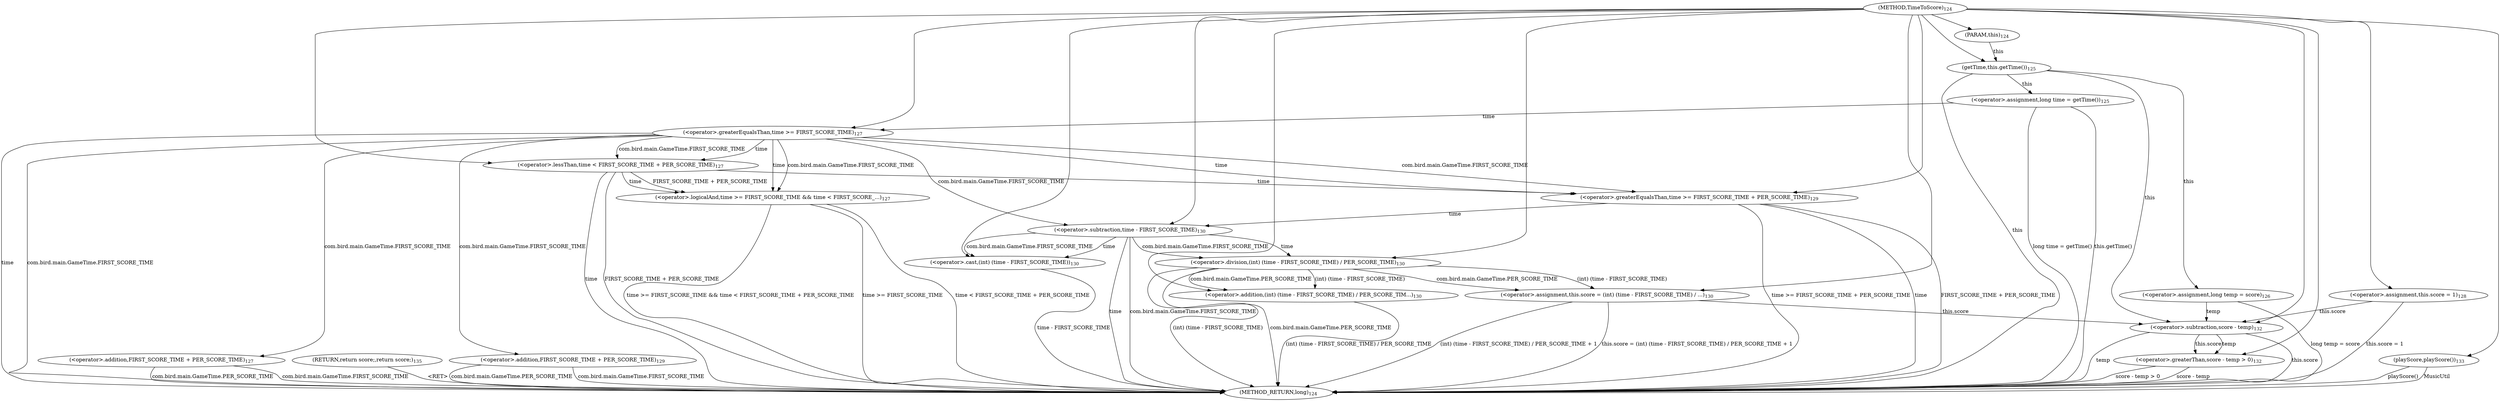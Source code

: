digraph "TimeToScore" {  
"358" [label = <(METHOD,TimeToScore)<SUB>124</SUB>> ]
"438" [label = <(METHOD_RETURN,long)<SUB>124</SUB>> ]
"13" [label = <(PARAM,this)<SUB>124</SUB>> ]
"361" [label = <(&lt;operator&gt;.assignment,long time = getTime())<SUB>125</SUB>> ]
"365" [label = <(&lt;operator&gt;.assignment,long temp = score)<SUB>126</SUB>> ]
"432" [label = <(RETURN,return score;,return score;)<SUB>135</SUB>> ]
"361" [label = <(&lt;operator&gt;.assignment,long time = getTime())<SUB>125</SUB>> ]
"361" [label = <(&lt;operator&gt;.assignment,long time = getTime())<SUB>125</SUB>> ]
"365" [label = <(&lt;operator&gt;.assignment,long temp = score)<SUB>126</SUB>> ]
"365" [label = <(&lt;operator&gt;.assignment,long temp = score)<SUB>126</SUB>> ]
"371" [label = <(&lt;operator&gt;.logicalAnd,time &gt;= FIRST_SCORE_TIME &amp;&amp; time &lt; FIRST_SCORE_...)<SUB>127</SUB>> ]
"422" [label = <(&lt;operator&gt;.greaterThan,score - temp &gt; 0)<SUB>132</SUB>> ]
"363" [label = <(getTime,this.getTime())<SUB>125</SUB>> ]
"371" [label = <(&lt;operator&gt;.logicalAnd,time &gt;= FIRST_SCORE_TIME &amp;&amp; time &lt; FIRST_SCORE_...)<SUB>127</SUB>> ]
"371" [label = <(&lt;operator&gt;.logicalAnd,time &gt;= FIRST_SCORE_TIME &amp;&amp; time &lt; FIRST_SCORE_...)<SUB>127</SUB>> ]
"387" [label = <(&lt;operator&gt;.assignment,this.score = 1)<SUB>128</SUB>> ]
"422" [label = <(&lt;operator&gt;.greaterThan,score - temp &gt; 0)<SUB>132</SUB>> ]
"422" [label = <(&lt;operator&gt;.greaterThan,score - temp &gt; 0)<SUB>132</SUB>> ]
"430" [label = <(playScore,playScore())<SUB>133</SUB>> ]
"372" [label = <(&lt;operator&gt;.greaterEqualsThan,time &gt;= FIRST_SCORE_TIME)<SUB>127</SUB>> ]
"372" [label = <(&lt;operator&gt;.greaterEqualsThan,time &gt;= FIRST_SCORE_TIME)<SUB>127</SUB>> ]
"377" [label = <(&lt;operator&gt;.lessThan,time &lt; FIRST_SCORE_TIME + PER_SCORE_TIME)<SUB>127</SUB>> ]
"377" [label = <(&lt;operator&gt;.lessThan,time &lt; FIRST_SCORE_TIME + PER_SCORE_TIME)<SUB>127</SUB>> ]
"387" [label = <(&lt;operator&gt;.assignment,this.score = 1)<SUB>128</SUB>> ]
"387" [label = <(&lt;operator&gt;.assignment,this.score = 1)<SUB>128</SUB>> ]
"394" [label = <(&lt;operator&gt;.greaterEqualsThan,time &gt;= FIRST_SCORE_TIME + PER_SCORE_TIME)<SUB>129</SUB>> ]
"423" [label = <(&lt;operator&gt;.subtraction,score - temp)<SUB>132</SUB>> ]
"423" [label = <(&lt;operator&gt;.subtraction,score - temp)<SUB>132</SUB>> ]
"430" [label = <(playScore,playScore())<SUB>133</SUB>> ]
"379" [label = <(&lt;operator&gt;.addition,FIRST_SCORE_TIME + PER_SCORE_TIME)<SUB>127</SUB>> ]
"379" [label = <(&lt;operator&gt;.addition,FIRST_SCORE_TIME + PER_SCORE_TIME)<SUB>127</SUB>> ]
"394" [label = <(&lt;operator&gt;.greaterEqualsThan,time &gt;= FIRST_SCORE_TIME + PER_SCORE_TIME)<SUB>129</SUB>> ]
"394" [label = <(&lt;operator&gt;.greaterEqualsThan,time &gt;= FIRST_SCORE_TIME + PER_SCORE_TIME)<SUB>129</SUB>> ]
"404" [label = <(&lt;operator&gt;.assignment,this.score = (int) (time - FIRST_SCORE_TIME) / ...)<SUB>130</SUB>> ]
"396" [label = <(&lt;operator&gt;.addition,FIRST_SCORE_TIME + PER_SCORE_TIME)<SUB>129</SUB>> ]
"396" [label = <(&lt;operator&gt;.addition,FIRST_SCORE_TIME + PER_SCORE_TIME)<SUB>129</SUB>> ]
"404" [label = <(&lt;operator&gt;.assignment,this.score = (int) (time - FIRST_SCORE_TIME) / ...)<SUB>130</SUB>> ]
"404" [label = <(&lt;operator&gt;.assignment,this.score = (int) (time - FIRST_SCORE_TIME) / ...)<SUB>130</SUB>> ]
"408" [label = <(&lt;operator&gt;.addition,(int) (time - FIRST_SCORE_TIME) / PER_SCORE_TIM...)<SUB>130</SUB>> ]
"408" [label = <(&lt;operator&gt;.addition,(int) (time - FIRST_SCORE_TIME) / PER_SCORE_TIM...)<SUB>130</SUB>> ]
"409" [label = <(&lt;operator&gt;.division,(int) (time - FIRST_SCORE_TIME) / PER_SCORE_TIME)<SUB>130</SUB>> ]
"409" [label = <(&lt;operator&gt;.division,(int) (time - FIRST_SCORE_TIME) / PER_SCORE_TIME)<SUB>130</SUB>> ]
"410" [label = <(&lt;operator&gt;.cast,(int) (time - FIRST_SCORE_TIME))<SUB>130</SUB>> ]
"410" [label = <(&lt;operator&gt;.cast,(int) (time - FIRST_SCORE_TIME))<SUB>130</SUB>> ]
"412" [label = <(&lt;operator&gt;.subtraction,time - FIRST_SCORE_TIME)<SUB>130</SUB>> ]
"412" [label = <(&lt;operator&gt;.subtraction,time - FIRST_SCORE_TIME)<SUB>130</SUB>> ]
  "432" -> "438"  [ label = "&lt;RET&gt;"] 
  "363" -> "438"  [ label = "this"] 
  "361" -> "438"  [ label = "this.getTime()"] 
  "361" -> "438"  [ label = "long time = getTime()"] 
  "365" -> "438"  [ label = "long temp = score"] 
  "372" -> "438"  [ label = "time"] 
  "372" -> "438"  [ label = "com.bird.main.GameTime.FIRST_SCORE_TIME"] 
  "371" -> "438"  [ label = "time &gt;= FIRST_SCORE_TIME"] 
  "377" -> "438"  [ label = "time"] 
  "379" -> "438"  [ label = "com.bird.main.GameTime.FIRST_SCORE_TIME"] 
  "379" -> "438"  [ label = "com.bird.main.GameTime.PER_SCORE_TIME"] 
  "377" -> "438"  [ label = "FIRST_SCORE_TIME + PER_SCORE_TIME"] 
  "371" -> "438"  [ label = "time &lt; FIRST_SCORE_TIME + PER_SCORE_TIME"] 
  "371" -> "438"  [ label = "time &gt;= FIRST_SCORE_TIME &amp;&amp; time &lt; FIRST_SCORE_TIME + PER_SCORE_TIME"] 
  "394" -> "438"  [ label = "time"] 
  "396" -> "438"  [ label = "com.bird.main.GameTime.FIRST_SCORE_TIME"] 
  "396" -> "438"  [ label = "com.bird.main.GameTime.PER_SCORE_TIME"] 
  "394" -> "438"  [ label = "FIRST_SCORE_TIME + PER_SCORE_TIME"] 
  "394" -> "438"  [ label = "time &gt;= FIRST_SCORE_TIME + PER_SCORE_TIME"] 
  "412" -> "438"  [ label = "time"] 
  "412" -> "438"  [ label = "com.bird.main.GameTime.FIRST_SCORE_TIME"] 
  "410" -> "438"  [ label = "time - FIRST_SCORE_TIME"] 
  "409" -> "438"  [ label = "(int) (time - FIRST_SCORE_TIME)"] 
  "409" -> "438"  [ label = "com.bird.main.GameTime.PER_SCORE_TIME"] 
  "408" -> "438"  [ label = "(int) (time - FIRST_SCORE_TIME) / PER_SCORE_TIME"] 
  "404" -> "438"  [ label = "(int) (time - FIRST_SCORE_TIME) / PER_SCORE_TIME + 1"] 
  "404" -> "438"  [ label = "this.score = (int) (time - FIRST_SCORE_TIME) / PER_SCORE_TIME + 1"] 
  "387" -> "438"  [ label = "this.score = 1"] 
  "423" -> "438"  [ label = "this.score"] 
  "423" -> "438"  [ label = "temp"] 
  "422" -> "438"  [ label = "score - temp"] 
  "422" -> "438"  [ label = "score - temp &gt; 0"] 
  "430" -> "438"  [ label = "playScore()"] 
  "430" -> "438"  [ label = "MusicUtil"] 
  "358" -> "13" 
  "363" -> "361"  [ label = "this"] 
  "363" -> "365"  [ label = "this"] 
  "13" -> "363"  [ label = "this"] 
  "358" -> "363" 
  "372" -> "371"  [ label = "time"] 
  "372" -> "371"  [ label = "com.bird.main.GameTime.FIRST_SCORE_TIME"] 
  "377" -> "371"  [ label = "time"] 
  "377" -> "371"  [ label = "FIRST_SCORE_TIME + PER_SCORE_TIME"] 
  "358" -> "387" 
  "423" -> "422"  [ label = "this.score"] 
  "423" -> "422"  [ label = "temp"] 
  "358" -> "422" 
  "361" -> "372"  [ label = "time"] 
  "358" -> "372" 
  "372" -> "377"  [ label = "time"] 
  "358" -> "377" 
  "372" -> "377"  [ label = "com.bird.main.GameTime.FIRST_SCORE_TIME"] 
  "363" -> "423"  [ label = "this"] 
  "404" -> "423"  [ label = "this.score"] 
  "387" -> "423"  [ label = "this.score"] 
  "365" -> "423"  [ label = "temp"] 
  "358" -> "423" 
  "358" -> "430" 
  "372" -> "379"  [ label = "com.bird.main.GameTime.FIRST_SCORE_TIME"] 
  "372" -> "394"  [ label = "time"] 
  "377" -> "394"  [ label = "time"] 
  "358" -> "394" 
  "372" -> "394"  [ label = "com.bird.main.GameTime.FIRST_SCORE_TIME"] 
  "409" -> "404"  [ label = "(int) (time - FIRST_SCORE_TIME)"] 
  "409" -> "404"  [ label = "com.bird.main.GameTime.PER_SCORE_TIME"] 
  "358" -> "404" 
  "372" -> "396"  [ label = "com.bird.main.GameTime.FIRST_SCORE_TIME"] 
  "409" -> "408"  [ label = "(int) (time - FIRST_SCORE_TIME)"] 
  "409" -> "408"  [ label = "com.bird.main.GameTime.PER_SCORE_TIME"] 
  "358" -> "408" 
  "358" -> "409" 
  "412" -> "409"  [ label = "time"] 
  "412" -> "409"  [ label = "com.bird.main.GameTime.FIRST_SCORE_TIME"] 
  "358" -> "410" 
  "412" -> "410"  [ label = "time"] 
  "412" -> "410"  [ label = "com.bird.main.GameTime.FIRST_SCORE_TIME"] 
  "394" -> "412"  [ label = "time"] 
  "358" -> "412" 
  "372" -> "412"  [ label = "com.bird.main.GameTime.FIRST_SCORE_TIME"] 
}
